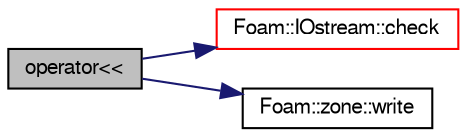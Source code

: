 digraph "operator&lt;&lt;"
{
  bgcolor="transparent";
  edge [fontname="FreeSans",fontsize="10",labelfontname="FreeSans",labelfontsize="10"];
  node [fontname="FreeSans",fontsize="10",shape=record];
  rankdir="LR";
  Node112743 [label="operator\<\<",height=0.2,width=0.4,color="black", fillcolor="grey75", style="filled", fontcolor="black"];
  Node112743 -> Node112744 [color="midnightblue",fontsize="10",style="solid",fontname="FreeSans"];
  Node112744 [label="Foam::IOstream::check",height=0.2,width=0.4,color="red",URL="$a26226.html#a367eb3425fc4e8270e2aa961df8ac8a5",tooltip="Check IOstream status for given operation. "];
  Node112743 -> Node112793 [color="midnightblue",fontsize="10",style="solid",fontname="FreeSans"];
  Node112793 [label="Foam::zone::write",height=0.2,width=0.4,color="black",URL="$a27518.html#a293fdfec8bdfbd5c3913ab4c9f3454ff",tooltip="Write. "];
}
